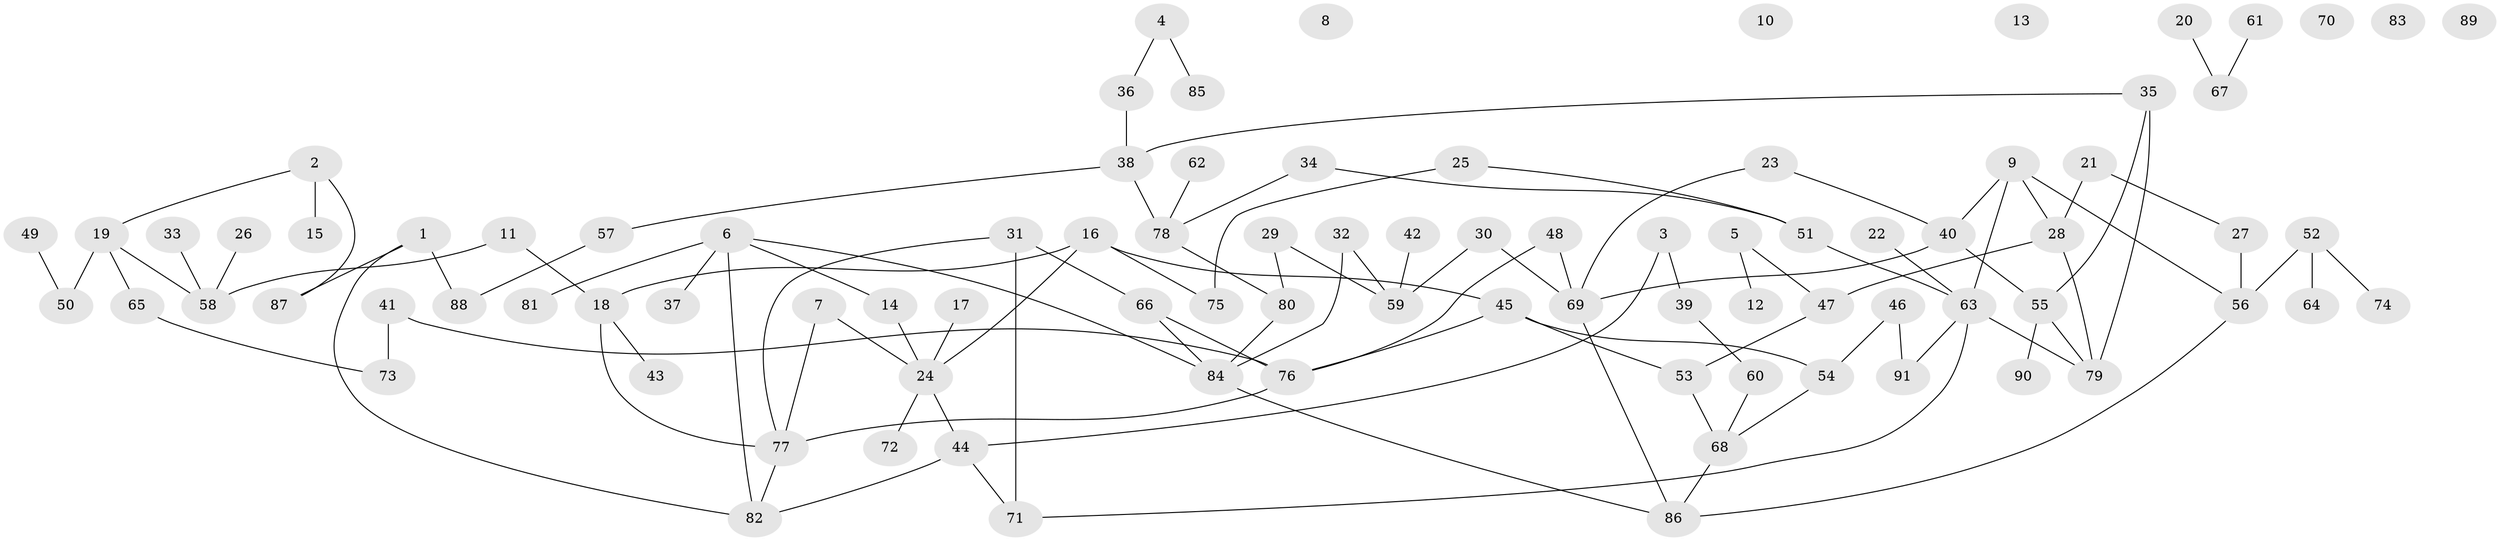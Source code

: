 // Generated by graph-tools (version 1.1) at 2025/13/03/09/25 04:13:07]
// undirected, 91 vertices, 111 edges
graph export_dot {
graph [start="1"]
  node [color=gray90,style=filled];
  1;
  2;
  3;
  4;
  5;
  6;
  7;
  8;
  9;
  10;
  11;
  12;
  13;
  14;
  15;
  16;
  17;
  18;
  19;
  20;
  21;
  22;
  23;
  24;
  25;
  26;
  27;
  28;
  29;
  30;
  31;
  32;
  33;
  34;
  35;
  36;
  37;
  38;
  39;
  40;
  41;
  42;
  43;
  44;
  45;
  46;
  47;
  48;
  49;
  50;
  51;
  52;
  53;
  54;
  55;
  56;
  57;
  58;
  59;
  60;
  61;
  62;
  63;
  64;
  65;
  66;
  67;
  68;
  69;
  70;
  71;
  72;
  73;
  74;
  75;
  76;
  77;
  78;
  79;
  80;
  81;
  82;
  83;
  84;
  85;
  86;
  87;
  88;
  89;
  90;
  91;
  1 -- 82;
  1 -- 87;
  1 -- 88;
  2 -- 15;
  2 -- 19;
  2 -- 87;
  3 -- 39;
  3 -- 44;
  4 -- 36;
  4 -- 85;
  5 -- 12;
  5 -- 47;
  6 -- 14;
  6 -- 37;
  6 -- 81;
  6 -- 82;
  6 -- 84;
  7 -- 24;
  7 -- 77;
  9 -- 28;
  9 -- 40;
  9 -- 56;
  9 -- 63;
  11 -- 18;
  11 -- 58;
  14 -- 24;
  16 -- 18;
  16 -- 24;
  16 -- 45;
  16 -- 75;
  17 -- 24;
  18 -- 43;
  18 -- 77;
  19 -- 50;
  19 -- 58;
  19 -- 65;
  20 -- 67;
  21 -- 27;
  21 -- 28;
  22 -- 63;
  23 -- 40;
  23 -- 69;
  24 -- 44;
  24 -- 72;
  25 -- 51;
  25 -- 75;
  26 -- 58;
  27 -- 56;
  28 -- 47;
  28 -- 79;
  29 -- 59;
  29 -- 80;
  30 -- 59;
  30 -- 69;
  31 -- 66;
  31 -- 71;
  31 -- 77;
  32 -- 59;
  32 -- 84;
  33 -- 58;
  34 -- 51;
  34 -- 78;
  35 -- 38;
  35 -- 55;
  35 -- 79;
  36 -- 38;
  38 -- 57;
  38 -- 78;
  39 -- 60;
  40 -- 55;
  40 -- 69;
  41 -- 73;
  41 -- 76;
  42 -- 59;
  44 -- 71;
  44 -- 82;
  45 -- 53;
  45 -- 54;
  45 -- 76;
  46 -- 54;
  46 -- 91;
  47 -- 53;
  48 -- 69;
  48 -- 76;
  49 -- 50;
  51 -- 63;
  52 -- 56;
  52 -- 64;
  52 -- 74;
  53 -- 68;
  54 -- 68;
  55 -- 79;
  55 -- 90;
  56 -- 86;
  57 -- 88;
  60 -- 68;
  61 -- 67;
  62 -- 78;
  63 -- 71;
  63 -- 79;
  63 -- 91;
  65 -- 73;
  66 -- 76;
  66 -- 84;
  68 -- 86;
  69 -- 86;
  76 -- 77;
  77 -- 82;
  78 -- 80;
  80 -- 84;
  84 -- 86;
}
